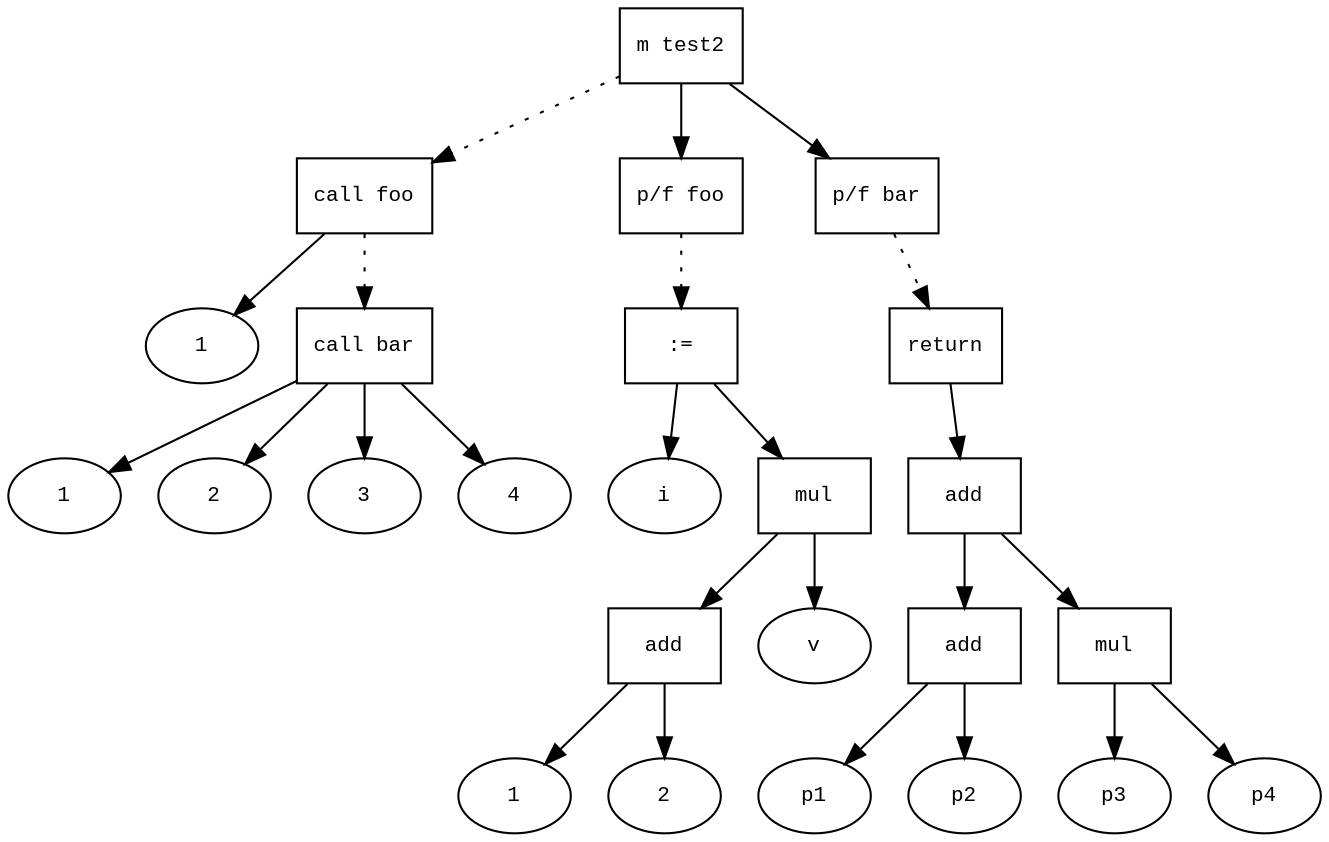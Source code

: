 digraph AST {
  graph [fontname="Times New Roman",fontsize=10];
  node  [fontname="Courier New",fontsize=10];
  edge  [fontname="Times New Roman",fontsize=10];

  node0 [label="m test2",shape=box];
  node21 [label="call foo",shape=box];
  node23 [label="1",shape=ellipse];
  node21->node23;
  node0 -> node21 [style=dotted];
  node25 [label="call bar",shape=box];
  node27 [label="1",shape=ellipse];
  node25->node27;
  node29 [label="2",shape=ellipse];
  node25->node29;
  node31 [label="3",shape=ellipse];
  node25->node31;
  node33 [label="4",shape=ellipse];
  node25->node33;
  node21 -> node25 [style=dotted];
  node1 [label="p/f foo",shape=box];
  node10 [label=":=",shape=box];
  node2 [label="i",shape=ellipse];
  node10->node2;
  node9 [label="mul",shape=box];
  node6 [label="add",shape=box];
  node4 [label="1",shape=ellipse];
  node6->node4;
  node5 [label="2",shape=ellipse];
  node6->node5;
  node9->node6;
  node7 [label="v",shape=ellipse];
  node9->node7;
  node10->node9;
  node1 -> node10 [style=dotted];
  node0 -> node1;
  node11 [label="p/f bar",shape=box];
  node20 [label="return",shape=box];
  node19 [label="add",shape=box];
  node14 [label="add",shape=box];
  node12 [label="p1",shape=ellipse];
  node14->node12;
  node13 [label="p2",shape=ellipse];
  node14->node13;
  node19->node14;
  node18 [label="mul",shape=box];
  node15 [label="p3",shape=ellipse];
  node18->node15;
  node16 [label="p4",shape=ellipse];
  node18->node16;
  node19->node18;
  node20->node19;
  node11 -> node20 [style=dotted];
  node0 -> node11;
}
